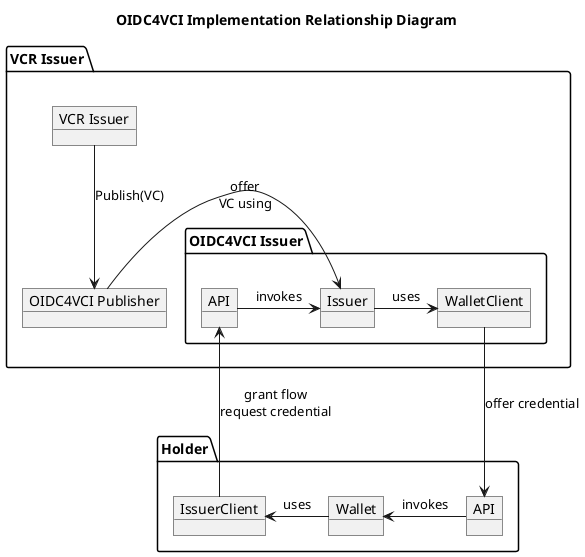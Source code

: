 @startuml
'https://plantuml.com/object-diagram

title OIDC4VCI Implementation Relationship Diagram

package "VCR Issuer" {
    object "VCR Issuer" as VCRIssuer
    object "OIDC4VCI Publisher" as Publisher
    package "OIDC4VCI Issuer" {
        object Issuer
        object "API" as IssuerAPI
        object WalletClient
    }
}

package Holder {
    object Wallet
    object "API" as HolderAPI
    object IssuerClient
}

VCRIssuer -down-> Publisher : Publish(VC)
Publisher->Issuer : offer\nVC using
Issuer->WalletClient : uses
IssuerAPI->Issuer : invokes
WalletClient -down-> HolderAPI : offer credential

HolderAPI -left-> Wallet : invokes
Wallet -> IssuerClient : uses
IssuerClient -> IssuerAPI : grant flow\nrequest credential
@enduml